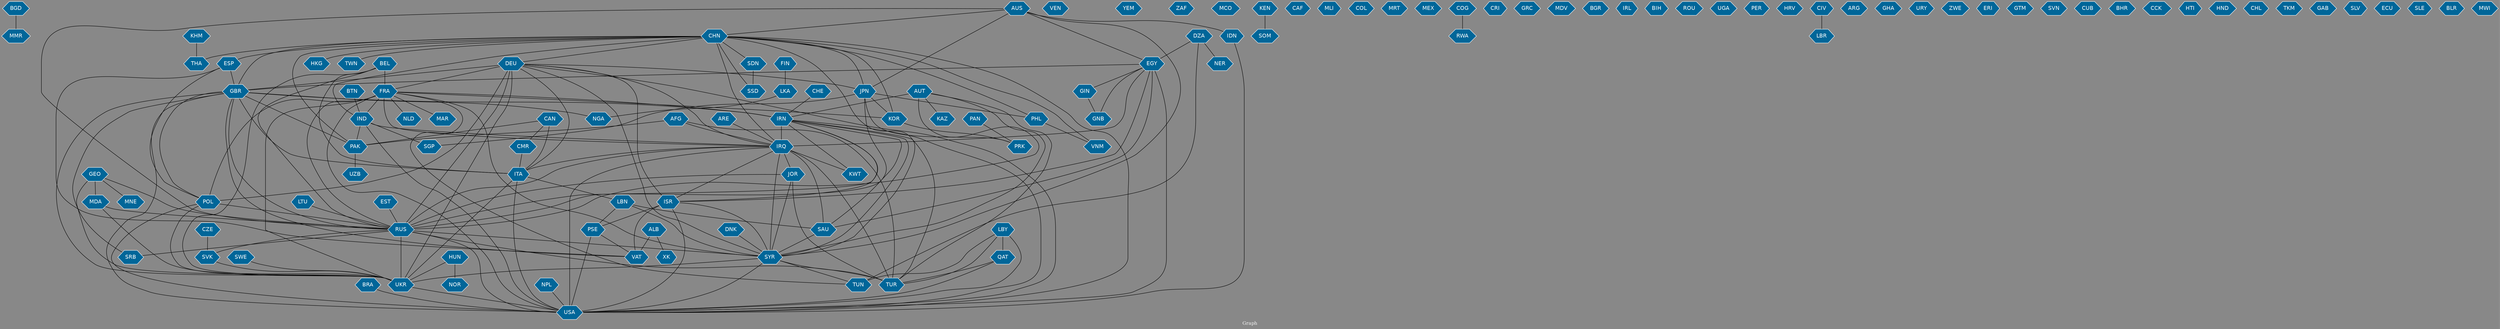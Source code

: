 // Countries together in item graph
graph {
	graph [bgcolor="#888888" fontcolor=white fontsize=12 label="Graph" outputorder=edgesfirst overlap=prism]
	node [color=white fillcolor="#006699" fontcolor=white fontname=Helvetica shape=hexagon style=filled]
	edge [arrowhead=open color=black fontcolor=white fontname=Courier fontsize=12]
		MMR [label=MMR]
		RUS [label=RUS]
		UKR [label=UKR]
		LBY [label=LBY]
		IRQ [label=IRQ]
		SSD [label=SSD]
		SDN [label=SDN]
		POL [label=POL]
		VEN [label=VEN]
		YEM [label=YEM]
		TUR [label=TUR]
		NGA [label=NGA]
		ISR [label=ISR]
		PSE [label=PSE]
		IND [label=IND]
		EGY [label=EGY]
		CHN [label=CHN]
		LBN [label=LBN]
		AFG [label=AFG]
		ZAF [label=ZAF]
		DEU [label=DEU]
		SYR [label=SYR]
		XK [label=XK]
		ALB [label=ALB]
		CAN [label=CAN]
		HKG [label=HKG]
		USA [label=USA]
		JPN [label=JPN]
		BGD [label=BGD]
		IRN [label=IRN]
		AUS [label=AUS]
		THA [label=THA]
		KOR [label=KOR]
		BRA [label=BRA]
		FRA [label=FRA]
		DZA [label=DZA]
		TUN [label=TUN]
		ESP [label=ESP]
		PAK [label=PAK]
		HUN [label=HUN]
		ITA [label=ITA]
		MCO [label=MCO]
		PRK [label=PRK]
		FIN [label=FIN]
		GBR [label=GBR]
		UZB [label=UZB]
		SOM [label=SOM]
		VNM [label=VNM]
		KHM [label=KHM]
		AUT [label=AUT]
		CAF [label=CAF]
		JOR [label=JOR]
		ARE [label=ARE]
		KEN [label=KEN]
		GEO [label=GEO]
		BEL [label=BEL]
		QAT [label=QAT]
		CHE [label=CHE]
		MLI [label=MLI]
		GNB [label=GNB]
		GIN [label=GIN]
		IDN [label=IDN]
		CMR [label=CMR]
		NER [label=NER]
		SAU [label=SAU]
		PHL [label=PHL]
		COL [label=COL]
		MRT [label=MRT]
		NLD [label=NLD]
		TWN [label=TWN]
		MEX [label=MEX]
		COG [label=COG]
		NPL [label=NPL]
		CRI [label=CRI]
		MDA [label=MDA]
		GRC [label=GRC]
		SVK [label=SVK]
		MDV [label=MDV]
		VAT [label=VAT]
		BGR [label=BGR]
		SGP [label=SGP]
		IRL [label=IRL]
		LKA [label=LKA]
		BIH [label=BIH]
		ROU [label=ROU]
		EST [label=EST]
		SRB [label=SRB]
		SWE [label=SWE]
		PAN [label=PAN]
		UGA [label=UGA]
		MAR [label=MAR]
		BTN [label=BTN]
		CZE [label=CZE]
		PER [label=PER]
		HRV [label=HRV]
		LBR [label=LBR]
		CIV [label=CIV]
		ARG [label=ARG]
		RWA [label=RWA]
		NOR [label=NOR]
		GHA [label=GHA]
		URY [label=URY]
		KWT [label=KWT]
		MNE [label=MNE]
		ZWE [label=ZWE]
		ERI [label=ERI]
		KAZ [label=KAZ]
		GTM [label=GTM]
		SVN [label=SVN]
		CUB [label=CUB]
		BHR [label=BHR]
		"CCK " [label="CCK "]
		LTU [label=LTU]
		DNK [label=DNK]
		HTI [label=HTI]
		HND [label=HND]
		CHL [label=CHL]
		TKM [label=TKM]
		GAB [label=GAB]
		SLV [label=SLV]
		ECU [label=ECU]
		SLE [label=SLE]
		BLR [label=BLR]
		MWI [label=MWI]
			GBR -- UKR [weight=2]
			GBR -- IRN [weight=3]
			AUT -- RUS [weight=1]
			IRQ -- KWT [weight=2]
			FRA -- NLD [weight=1]
			CIV -- LBR [weight=1]
			QAT -- TUR [weight=1]
			LTU -- RUS [weight=1]
			FRA -- IRN [weight=1]
			DEU -- POL [weight=2]
			CHN -- IRQ [weight=3]
			DZA -- NER [weight=1]
			IND -- SGP [weight=1]
			GEO -- MDA [weight=2]
			LBY -- TUN [weight=2]
			CHN -- THA [weight=3]
			IRQ -- ISR [weight=4]
			SYR -- TUR [weight=3]
			FRA -- MAR [weight=1]
			SDN -- SSD [weight=9]
			EGY -- GIN [weight=1]
			FRA -- IND [weight=3]
			DEU -- GBR [weight=5]
			BRA -- USA [weight=1]
			EGY -- GNB [weight=1]
			PSE -- VAT [weight=6]
			JPN -- PHL [weight=1]
			CHN -- DEU [weight=1]
			AUS -- JPN [weight=2]
			IRN -- ISR [weight=6]
			BEL -- FRA [weight=5]
			LBY -- USA [weight=1]
			COG -- RWA [weight=7]
			JOR -- SYR [weight=5]
			EST -- RUS [weight=1]
			AUT -- IRN [weight=2]
			CHN -- ESP [weight=1]
			CAN -- CMR [weight=1]
			ESP -- POL [weight=1]
			DEU -- SYR [weight=1]
			SAU -- SYR [weight=3]
			DEU -- JPN [weight=1]
			JOR -- RUS [weight=1]
			AUT -- TUR [weight=1]
			IDN -- USA [weight=1]
			PAK -- UZB [weight=1]
			AUS -- EGY [weight=2]
			DEU -- RUS [weight=15]
			LBN -- PSE [weight=1]
			CHN -- USA [weight=2]
			CAN -- ITA [weight=1]
			QAT -- USA [weight=1]
			AUT -- SYR [weight=1]
			LKA -- NGA [weight=1]
			IRN -- KWT [weight=1]
			GBR -- VAT [weight=1]
			ALB -- XK [weight=1]
			RUS -- SYR [weight=7]
			EGY -- ISR [weight=1]
			PAN -- PRK [weight=1]
			IND -- USA [weight=2]
			DEU -- ITA [weight=2]
			CHN -- IND [weight=4]
			CHN -- TWN [weight=9]
			CHN -- SDN [weight=1]
			ISR -- VAT [weight=7]
			PHL -- VNM [weight=2]
			IRQ -- RUS [weight=2]
			GBR -- PAK [weight=2]
			RUS -- TUR [weight=1]
			JPN -- PRK [weight=5]
			EGY -- USA [weight=2]
			LBY -- QAT [weight=2]
			CHN -- JPN [weight=12]
			EGY -- GBR [weight=1]
			LBN -- SYR [weight=4]
			UKR -- USA [weight=13]
			PSE -- USA [weight=1]
			IRQ -- SAU [weight=13]
			IRQ -- SYR [weight=18]
			JOR -- TUR [weight=1]
			BEL -- ITA [weight=1]
			DNK -- SYR [weight=1]
			GBR -- RUS [weight=2]
			KEN -- SOM [weight=3]
			IRN -- SYR [weight=3]
			RUS -- SRB [weight=2]
			AUS -- IDN [weight=2]
			ESP -- VAT [weight=1]
			POL -- USA [weight=3]
			FRA -- KOR [weight=1]
			DZA -- EGY [weight=2]
			IRN -- RUS [weight=2]
			FRA -- USA [weight=4]
			DEU -- FRA [weight=7]
			ISR -- PSE [weight=68]
			IND -- PAK [weight=1]
			IRN -- IRQ [weight=50]
			ALB -- VAT [weight=1]
			GBR -- ITA [weight=2]
			KOR -- PRK [weight=3]
			CAN -- PAK [weight=1]
			ISR -- USA [weight=1]
			SYR -- UKR [weight=1]
			KHM -- THA [weight=2]
			ARE -- IRQ [weight=1]
			FIN -- LKA [weight=1]
			CHE -- IRN [weight=7]
			DEU -- IRQ [weight=2]
			JPN -- SGP [weight=1]
			BGD -- MMR [weight=1]
			FRA -- SYR [weight=4]
			LBY -- TUR [weight=1]
			GIN -- GNB [weight=1]
			IRQ -- JOR [weight=9]
			CHN -- SSD [weight=1]
			CHN -- PHL [weight=4]
			POL -- UKR [weight=3]
			AFG -- IRQ [weight=2]
			RUS -- UKR [weight=173]
			ITA -- USA [weight=1]
			HUN -- NOR [weight=1]
			FRA -- RUS [weight=14]
			IRN -- USA [weight=11]
			GEO -- UKR [weight=2]
			GBR -- POL [weight=2]
			IRN -- TUR [weight=2]
			IRN -- SAU [weight=3]
			ESP -- GBR [weight=1]
			DZA -- TUN [weight=1]
			EGY -- IRQ [weight=1]
			POL -- RUS [weight=4]
			HUN -- UKR [weight=1]
			CHN -- KOR [weight=1]
			GBR -- USA [weight=1]
			BEL -- UKR [weight=1]
			DEU -- ISR [weight=2]
			CMR -- ITA [weight=1]
			GEO -- RUS [weight=3]
			AUT -- KAZ [weight=1]
			SYR -- USA [weight=6]
			DEU -- UKR [weight=13]
			BTN -- IND [weight=3]
			EGY -- SAU [weight=6]
			ITA -- LBN [weight=1]
			SYR -- TUN [weight=1]
			ISR -- SYR [weight=6]
			CHN -- GBR [weight=1]
			IRQ -- USA [weight=47]
			CHN -- PAK [weight=1]
			FRA -- IRQ [weight=4]
			FRA -- POL [weight=3]
			SWE -- UKR [weight=1]
			RUS -- SVK [weight=1]
			AUS -- SYR [weight=1]
			ITA -- UKR [weight=1]
			MDA -- RUS [weight=3]
			IND -- IRQ [weight=7]
			AFG -- TUR [weight=2]
			AUS -- RUS [weight=1]
			IRQ -- ITA [weight=1]
			GEO -- MNE [weight=1]
			CZE -- SVK [weight=2]
			RUS -- USA [weight=14]
			SVK -- UKR [weight=1]
			JPN -- RUS [weight=1]
			DEU -- USA [weight=2]
			BEL -- RUS [weight=1]
			GBR -- NGA [weight=1]
			LBN -- SAU [weight=2]
			MDA -- UKR [weight=1]
			CHN -- SYR [weight=2]
			CHN -- VNM [weight=1]
			AUS -- CHN [weight=2]
			GBR -- SRB [weight=1]
			IRQ -- TUR [weight=33]
			FRA -- UKR [weight=13]
			FRA -- TUN [weight=1]
			NPL -- USA [weight=1]
			AFG -- PAK [weight=1]
			JPN -- KOR [weight=5]
			CHN -- HKG [weight=5]
}